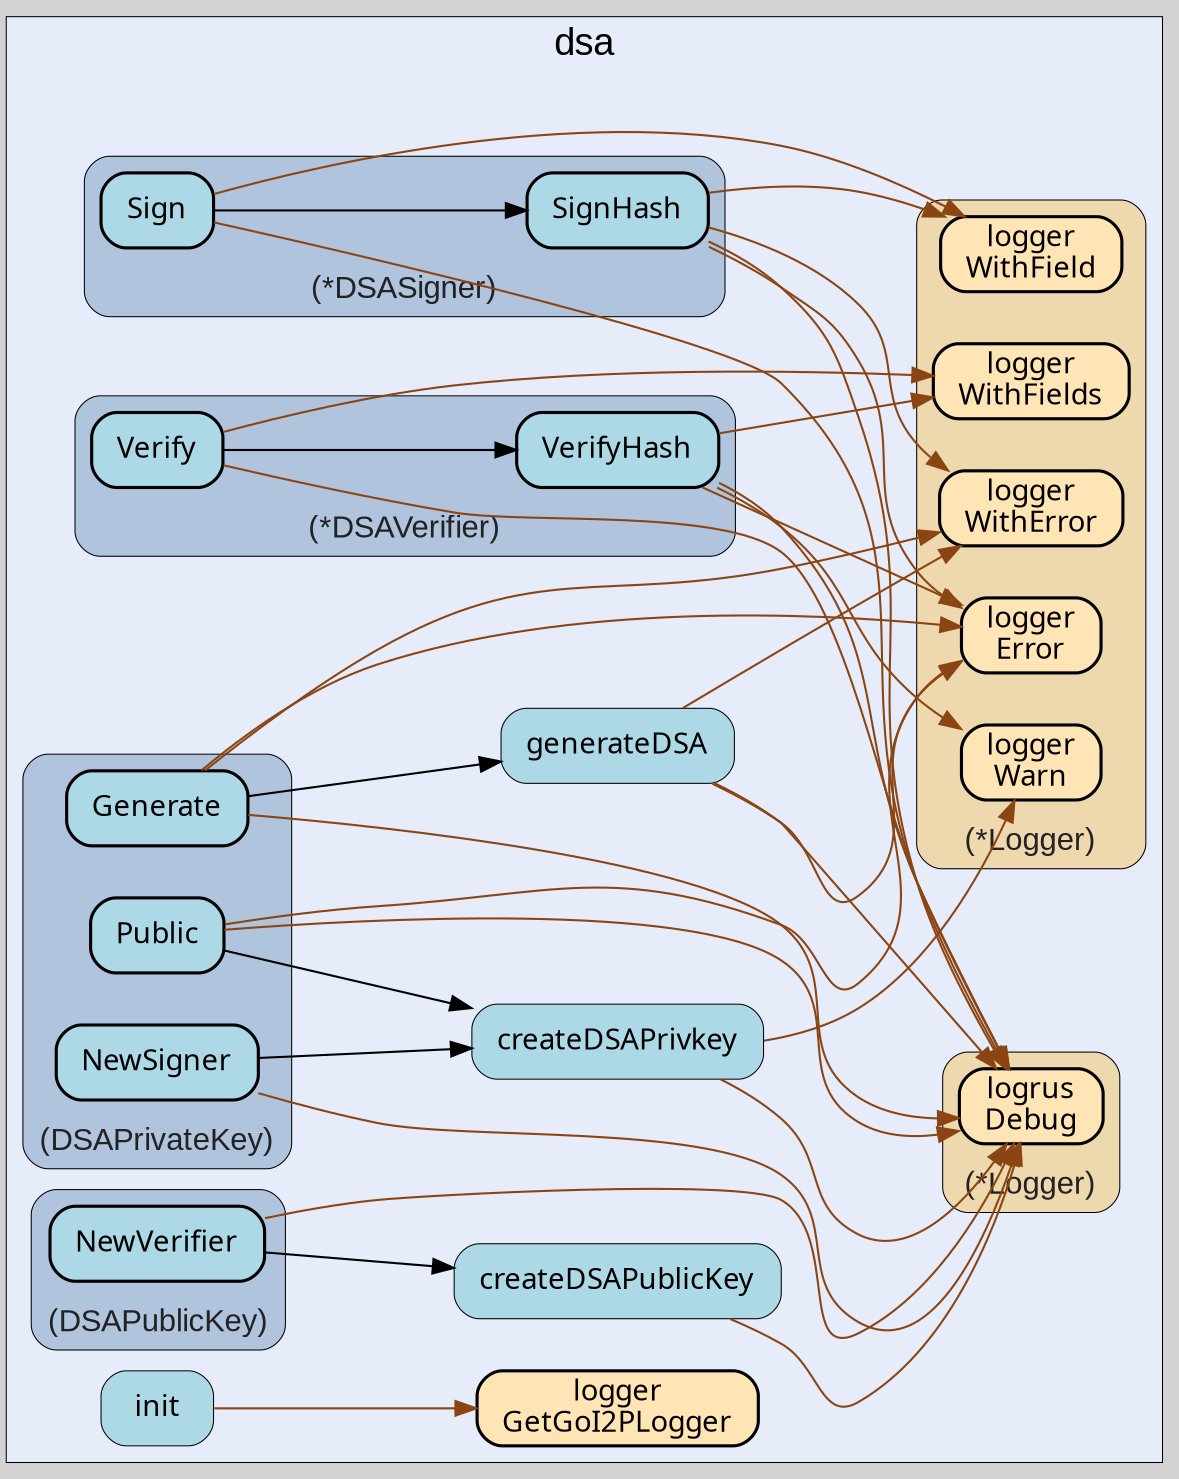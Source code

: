 digraph gocallvis {
    label="";
    labeljust="l";
    fontname="Arial";
    fontsize="14";
    rankdir="LR";
    bgcolor="lightgray";
    style="solid";
    penwidth="0.5";
    pad="0.0";
    nodesep="0.35";

    node [shape="box" style="filled,rounded" fillcolor="honeydew" fontname="Verdana" penwidth="1.0" margin="0.16,0.0"];
    edge [minlen="2"]

    subgraph "cluster_focus" {
        label="dsa";
labelloc="t";
labeljust="c";
fontsize="18";
bgcolor="#e6ecfa";
        
        "github.com/go-i2p/crypto/dsa.createDSAPublicKey" [ fillcolor="lightblue" label="createDSAPublicKey" penwidth="0.5" tooltip="github.com/go-i2p/crypto/dsa.createDSAPublicKey | defined in utils.go:29\nat utils.go:30: calling [(*github.com/sirupsen/logrus.Logger).Debug]" ]
        "github.com/go-i2p/crypto/dsa.init" [ fillcolor="lightblue" label="init" penwidth="0.5" tooltip="github.com/go-i2p/crypto/dsa.init | defined in .:0\nat constants.go:7: calling [github.com/go-i2p/logger.GetGoI2PLogger]" ]
        "github.com/go-i2p/logger.GetGoI2PLogger" [ fillcolor="moccasin" label="logger\nGetGoI2PLogger" penwidth="1.5" tooltip="github.com/go-i2p/logger.GetGoI2PLogger | defined in log.go:120" ]
        "github.com/go-i2p/crypto/dsa.createDSAPrivkey" [ fillcolor="lightblue" label="createDSAPrivkey" penwidth="0.5" tooltip="github.com/go-i2p/crypto/dsa.createDSAPrivkey | defined in utils.go:39\nat utils.go:40: calling [(*github.com/sirupsen/logrus.Logger).Debug]\nat utils.go:51: calling [(*github.com/sirupsen/logrus.Logger).Debug]\nat utils.go:53: calling [(*github.com/go-i2p/logger.Logger).Warn]" ]
        "github.com/go-i2p/crypto/dsa.generateDSA" [ fillcolor="lightblue" label="generateDSA" penwidth="0.5" tooltip="github.com/go-i2p/crypto/dsa.generateDSA | defined in utils.go:11\nat utils.go:20: calling [(*github.com/go-i2p/logger.Logger).WithError]\nat utils.go:20: calling [(*github.com/go-i2p/logger.Logger).Error]\nat utils.go:12: calling [(*github.com/sirupsen/logrus.Logger).Debug]\nat utils.go:22: calling [(*github.com/sirupsen/logrus.Logger).Debug]" ]
        
        subgraph "cluster_*github.com/go-i2p/crypto/dsa.DSASigner" {
        penwidth="0.5";
fontsize="15";
fontcolor="#222222";
fillcolor="lightsteelblue";
label="(*DSASigner)";
tooltip="type: *github.com/go-i2p/crypto/dsa.DSASigner";
labelloc="b";
style="rounded,filled";
        
        "(*github.com/go-i2p/crypto/dsa.DSASigner).SignHash" [ penwidth="1.5" tooltip="(*github.com/go-i2p/crypto/dsa.DSASigner).SignHash | defined in dsa_signer.go:21\nat dsa_signer.go:35: calling [(*github.com/go-i2p/logger.Logger).WithError]\nat dsa_signer.go:35: calling [(*github.com/go-i2p/logger.Logger).Error]\nat dsa_signer.go:22: calling [(*github.com/sirupsen/logrus.Logger).Debug]\nat dsa_signer.go:33: calling [(*github.com/sirupsen/logrus.Logger).Debug]\nat dsa_signer.go:22: calling [(*github.com/go-i2p/logger.Logger).WithField]\nat dsa_signer.go:33: calling [(*github.com/go-i2p/logger.Logger).WithField]" fillcolor="lightblue" label="SignHash" ]
        "(*github.com/go-i2p/crypto/dsa.DSASigner).Sign" [ label="Sign" penwidth="1.5" tooltip="(*github.com/go-i2p/crypto/dsa.DSASigner).Sign | defined in dsa_signer.go:14\nat dsa_signer.go:17: calling [(*github.com/go-i2p/crypto/dsa.DSASigner).SignHash]\nat dsa_signer.go:15: calling [(*github.com/sirupsen/logrus.Logger).Debug]\nat dsa_signer.go:15: calling [(*github.com/go-i2p/logger.Logger).WithField]" fillcolor="lightblue" ]
        
    }

        subgraph "cluster_*github.com/go-i2p/crypto/dsa.DSAVerifier" {
        labelloc="b";
style="rounded,filled";
tooltip="type: *github.com/go-i2p/crypto/dsa.DSAVerifier";
fontsize="15";
fillcolor="lightsteelblue";
label="(*DSAVerifier)";
penwidth="0.5";
fontcolor="#222222";
        
        "(*github.com/go-i2p/crypto/dsa.DSAVerifier).Verify" [ fillcolor="lightblue" label="Verify" penwidth="1.5" tooltip="(*github.com/go-i2p/crypto/dsa.DSAVerifier).Verify | defined in dsa_verifier.go:17\nat dsa_verifier.go:18: calling [(*github.com/go-i2p/logger.Logger).WithFields]\nat dsa_verifier.go:23: calling [(*github.com/go-i2p/crypto/dsa.DSAVerifier).VerifyHash]\nat dsa_verifier.go:21: calling [(*github.com/sirupsen/logrus.Logger).Debug]" ]
        "(*github.com/go-i2p/crypto/dsa.DSAVerifier).VerifyHash" [ fillcolor="lightblue" label="VerifyHash" penwidth="1.5" tooltip="(*github.com/go-i2p/crypto/dsa.DSAVerifier).VerifyHash | defined in dsa_verifier.go:28\nat dsa_verifier.go:29: calling [(*github.com/go-i2p/logger.Logger).WithFields]\nat dsa_verifier.go:45: calling [(*github.com/go-i2p/logger.Logger).Error]\nat dsa_verifier.go:41: calling [(*github.com/go-i2p/logger.Logger).Warn]\nat dsa_verifier.go:32: calling [(*github.com/sirupsen/logrus.Logger).Debug]\nat dsa_verifier.go:38: calling [(*github.com/sirupsen/logrus.Logger).Debug]" ]
        
    }

        subgraph "cluster_*github.com/go-i2p/logger.Logger" {
        fontsize="15";
fontcolor="#222222";
labelloc="b";
style="rounded,filled";
fillcolor="wheat2";
label="(*Logger)";
tooltip="type: *github.com/go-i2p/logger.Logger";
penwidth="0.5";
        
        "(*github.com/go-i2p/logger.Logger).WithFields" [ tooltip="(*github.com/go-i2p/logger.Logger).WithFields | defined in log.go:60" fillcolor="moccasin" label="logger\nWithFields" penwidth="1.5" ]
        "(*github.com/go-i2p/logger.Logger).Error" [ tooltip="(*github.com/go-i2p/logger.Logger).Error | defined in log.go:42" fillcolor="moccasin" label="logger\nError" penwidth="1.5" ]
        "(*github.com/go-i2p/logger.Logger).Warn" [ fillcolor="moccasin" label="logger\nWarn" penwidth="1.5" tooltip="(*github.com/go-i2p/logger.Logger).Warn | defined in log.go:30" ]
        "(*github.com/go-i2p/logger.Logger).WithError" [ fillcolor="moccasin" label="logger\nWithError" penwidth="1.5" tooltip="(*github.com/go-i2p/logger.Logger).WithError | defined in log.go:66" ]
        "(*github.com/go-i2p/logger.Logger).WithField" [ fillcolor="moccasin" label="logger\nWithField" penwidth="1.5" tooltip="(*github.com/go-i2p/logger.Logger).WithField | defined in log.go:54" ]
        
    }

        subgraph "cluster_*github.com/sirupsen/logrus.Logger" {
        fontsize="15";
fontcolor="#222222";
labelloc="b";
style="rounded,filled";
fillcolor="wheat2";
label="(*Logger)";
tooltip="type: *github.com/sirupsen/logrus.Logger";
penwidth="0.5";
        
        "(*github.com/sirupsen/logrus.Logger).Debug" [ label="logrus\nDebug" penwidth="1.5" tooltip="(*github.com/sirupsen/logrus.Logger).Debug | defined in logger.go:221" fillcolor="moccasin" ]
        
    }

        subgraph "cluster_github.com/go-i2p/crypto/dsa.DSAPrivateKey" {
        label="(DSAPrivateKey)";
tooltip="type: github.com/go-i2p/crypto/dsa.DSAPrivateKey";
penwidth="0.5";
fontcolor="#222222";
labelloc="b";
style="rounded,filled";
fillcolor="lightsteelblue";
fontsize="15";
        
        "(github.com/go-i2p/crypto/dsa.DSAPrivateKey).NewSigner" [ fillcolor="lightblue" label="NewSigner" penwidth="1.5" tooltip="(github.com/go-i2p/crypto/dsa.DSAPrivateKey).NewSigner | defined in dsa_private_key.go:12\nat dsa_private_key.go:13: calling [(*github.com/sirupsen/logrus.Logger).Debug]\nat dsa_private_key.go:15: calling [github.com/go-i2p/crypto/dsa.createDSAPrivkey]" ]
        "(github.com/go-i2p/crypto/dsa.DSAPrivateKey).Generate" [ fillcolor="lightblue" label="Generate" penwidth="1.5" tooltip="(github.com/go-i2p/crypto/dsa.DSAPrivateKey).Generate | defined in dsa_public_key.go:26\nat dsa_public_key.go:35: calling [(*github.com/go-i2p/logger.Logger).WithError]\nat dsa_public_key.go:35: calling [(*github.com/go-i2p/logger.Logger).Error]\nat dsa_public_key.go:29: calling [github.com/go-i2p/crypto/dsa.generateDSA]\nat dsa_public_key.go:27: calling [(*github.com/sirupsen/logrus.Logger).Debug]\nat dsa_public_key.go:33: calling [(*github.com/sirupsen/logrus.Logger).Debug]" ]
        "(github.com/go-i2p/crypto/dsa.DSAPrivateKey).Public" [ fillcolor="lightblue" label="Public" penwidth="1.5" tooltip="(github.com/go-i2p/crypto/dsa.DSAPrivateKey).Public | defined in dsa_private_key.go:20\nat dsa_private_key.go:27: calling [(*github.com/sirupsen/logrus.Logger).Debug]\nat dsa_private_key.go:21: calling [github.com/go-i2p/crypto/dsa.createDSAPrivkey]\nat dsa_private_key.go:23: calling [(*github.com/go-i2p/logger.Logger).Error]" ]
        
    }

        subgraph "cluster_github.com/go-i2p/crypto/dsa.DSAPublicKey" {
        style="rounded,filled";
label="(DSAPublicKey)";
tooltip="type: github.com/go-i2p/crypto/dsa.DSAPublicKey";
labelloc="b";
fillcolor="lightsteelblue";
penwidth="0.5";
fontsize="15";
fontcolor="#222222";
        
        "(github.com/go-i2p/crypto/dsa.DSAPublicKey).NewVerifier" [ penwidth="1.5" tooltip="(github.com/go-i2p/crypto/dsa.DSAPublicKey).NewVerifier | defined in dsa_public_key.go:18\nat dsa_public_key.go:19: calling [(*github.com/sirupsen/logrus.Logger).Debug]\nat dsa_public_key.go:21: calling [github.com/go-i2p/crypto/dsa.createDSAPublicKey]" fillcolor="lightblue" label="NewVerifier" ]
        
    }

    }

    "(github.com/go-i2p/crypto/dsa.DSAPrivateKey).Generate" -> "(*github.com/go-i2p/logger.Logger).WithError" [ tooltip="at dsa_public_key.go:35: calling [(*github.com/go-i2p/logger.Logger).WithError]" color="saddlebrown" ]
    "(*github.com/go-i2p/crypto/dsa.DSASigner).SignHash" -> "(*github.com/go-i2p/logger.Logger).WithError" [ tooltip="at dsa_signer.go:35: calling [(*github.com/go-i2p/logger.Logger).WithError]" color="saddlebrown" ]
    "(*github.com/go-i2p/crypto/dsa.DSASigner).SignHash" -> "(*github.com/go-i2p/logger.Logger).Error" [ color="saddlebrown" tooltip="at dsa_signer.go:35: calling [(*github.com/go-i2p/logger.Logger).Error]" ]
    "(*github.com/go-i2p/crypto/dsa.DSASigner).Sign" -> "(*github.com/go-i2p/crypto/dsa.DSASigner).SignHash" [ tooltip="at dsa_signer.go:17: calling [(*github.com/go-i2p/crypto/dsa.DSASigner).SignHash]" ]
    "(github.com/go-i2p/crypto/dsa.DSAPrivateKey).Public" -> "(*github.com/sirupsen/logrus.Logger).Debug" [ tooltip="at dsa_private_key.go:27: calling [(*github.com/sirupsen/logrus.Logger).Debug]" color="saddlebrown" ]
    "(*github.com/go-i2p/crypto/dsa.DSASigner).SignHash" -> "(*github.com/sirupsen/logrus.Logger).Debug" [ color="saddlebrown" tooltip="at dsa_signer.go:22: calling [(*github.com/sirupsen/logrus.Logger).Debug]\nat dsa_signer.go:33: calling [(*github.com/sirupsen/logrus.Logger).Debug]" ]
    "(*github.com/go-i2p/crypto/dsa.DSAVerifier).VerifyHash" -> "(*github.com/go-i2p/logger.Logger).WithFields" [ color="saddlebrown" tooltip="at dsa_verifier.go:29: calling [(*github.com/go-i2p/logger.Logger).WithFields]" ]
    "(github.com/go-i2p/crypto/dsa.DSAPrivateKey).NewSigner" -> "(*github.com/sirupsen/logrus.Logger).Debug" [ color="saddlebrown" tooltip="at dsa_private_key.go:13: calling [(*github.com/sirupsen/logrus.Logger).Debug]" ]
    "github.com/go-i2p/crypto/dsa.createDSAPrivkey" -> "(*github.com/sirupsen/logrus.Logger).Debug" [ color="saddlebrown" tooltip="at utils.go:40: calling [(*github.com/sirupsen/logrus.Logger).Debug]\nat utils.go:51: calling [(*github.com/sirupsen/logrus.Logger).Debug]" ]
    "(github.com/go-i2p/crypto/dsa.DSAPrivateKey).NewSigner" -> "github.com/go-i2p/crypto/dsa.createDSAPrivkey" [ tooltip="at dsa_private_key.go:15: calling [github.com/go-i2p/crypto/dsa.createDSAPrivkey]" ]
    "github.com/go-i2p/crypto/dsa.generateDSA" -> "(*github.com/go-i2p/logger.Logger).WithError" [ color="saddlebrown" tooltip="at utils.go:20: calling [(*github.com/go-i2p/logger.Logger).WithError]" ]
    "(github.com/go-i2p/crypto/dsa.DSAPrivateKey).Generate" -> "(*github.com/go-i2p/logger.Logger).Error" [ color="saddlebrown" tooltip="at dsa_public_key.go:35: calling [(*github.com/go-i2p/logger.Logger).Error]" ]
    "(*github.com/go-i2p/crypto/dsa.DSAVerifier).Verify" -> "(*github.com/go-i2p/logger.Logger).WithFields" [ tooltip="at dsa_verifier.go:18: calling [(*github.com/go-i2p/logger.Logger).WithFields]" color="saddlebrown" ]
    "(*github.com/go-i2p/crypto/dsa.DSAVerifier).VerifyHash" -> "(*github.com/go-i2p/logger.Logger).Error" [ color="saddlebrown" tooltip="at dsa_verifier.go:45: calling [(*github.com/go-i2p/logger.Logger).Error]" ]
    "(*github.com/go-i2p/crypto/dsa.DSAVerifier).Verify" -> "(*github.com/go-i2p/crypto/dsa.DSAVerifier).VerifyHash" [ tooltip="at dsa_verifier.go:23: calling [(*github.com/go-i2p/crypto/dsa.DSAVerifier).VerifyHash]" ]
    "github.com/go-i2p/crypto/dsa.createDSAPrivkey" -> "(*github.com/go-i2p/logger.Logger).Warn" [ color="saddlebrown" tooltip="at utils.go:53: calling [(*github.com/go-i2p/logger.Logger).Warn]" ]
    "(*github.com/go-i2p/crypto/dsa.DSASigner).Sign" -> "(*github.com/sirupsen/logrus.Logger).Debug" [ tooltip="at dsa_signer.go:15: calling [(*github.com/sirupsen/logrus.Logger).Debug]" color="saddlebrown" ]
    "(*github.com/go-i2p/crypto/dsa.DSAVerifier).VerifyHash" -> "(*github.com/go-i2p/logger.Logger).Warn" [ color="saddlebrown" tooltip="at dsa_verifier.go:41: calling [(*github.com/go-i2p/logger.Logger).Warn]" ]
    "(github.com/go-i2p/crypto/dsa.DSAPrivateKey).Generate" -> "github.com/go-i2p/crypto/dsa.generateDSA" [ tooltip="at dsa_public_key.go:29: calling [github.com/go-i2p/crypto/dsa.generateDSA]" ]
    "(*github.com/go-i2p/crypto/dsa.DSASigner).SignHash" -> "(*github.com/go-i2p/logger.Logger).WithField" [ color="saddlebrown" tooltip="at dsa_signer.go:22: calling [(*github.com/go-i2p/logger.Logger).WithField]\nat dsa_signer.go:33: calling [(*github.com/go-i2p/logger.Logger).WithField]" ]
    "(*github.com/go-i2p/crypto/dsa.DSASigner).Sign" -> "(*github.com/go-i2p/logger.Logger).WithField" [ tooltip="at dsa_signer.go:15: calling [(*github.com/go-i2p/logger.Logger).WithField]" color="saddlebrown" ]
    "(*github.com/go-i2p/crypto/dsa.DSAVerifier).VerifyHash" -> "(*github.com/sirupsen/logrus.Logger).Debug" [ tooltip="at dsa_verifier.go:32: calling [(*github.com/sirupsen/logrus.Logger).Debug]\nat dsa_verifier.go:38: calling [(*github.com/sirupsen/logrus.Logger).Debug]" color="saddlebrown" ]
    "github.com/go-i2p/crypto/dsa.generateDSA" -> "(*github.com/go-i2p/logger.Logger).Error" [ color="saddlebrown" tooltip="at utils.go:20: calling [(*github.com/go-i2p/logger.Logger).Error]" ]
    "(github.com/go-i2p/crypto/dsa.DSAPrivateKey).Public" -> "github.com/go-i2p/crypto/dsa.createDSAPrivkey" [ tooltip="at dsa_private_key.go:21: calling [github.com/go-i2p/crypto/dsa.createDSAPrivkey]" ]
    "(*github.com/go-i2p/crypto/dsa.DSAVerifier).Verify" -> "(*github.com/sirupsen/logrus.Logger).Debug" [ color="saddlebrown" tooltip="at dsa_verifier.go:21: calling [(*github.com/sirupsen/logrus.Logger).Debug]" ]
    "github.com/go-i2p/crypto/dsa.createDSAPublicKey" -> "(*github.com/sirupsen/logrus.Logger).Debug" [ color="saddlebrown" tooltip="at utils.go:30: calling [(*github.com/sirupsen/logrus.Logger).Debug]" ]
    "(github.com/go-i2p/crypto/dsa.DSAPublicKey).NewVerifier" -> "(*github.com/sirupsen/logrus.Logger).Debug" [ color="saddlebrown" tooltip="at dsa_public_key.go:19: calling [(*github.com/sirupsen/logrus.Logger).Debug]" ]
    "(github.com/go-i2p/crypto/dsa.DSAPrivateKey).Generate" -> "(*github.com/sirupsen/logrus.Logger).Debug" [ color="saddlebrown" tooltip="at dsa_public_key.go:27: calling [(*github.com/sirupsen/logrus.Logger).Debug]\nat dsa_public_key.go:33: calling [(*github.com/sirupsen/logrus.Logger).Debug]" ]
    "github.com/go-i2p/crypto/dsa.generateDSA" -> "(*github.com/sirupsen/logrus.Logger).Debug" [ color="saddlebrown" tooltip="at utils.go:12: calling [(*github.com/sirupsen/logrus.Logger).Debug]\nat utils.go:22: calling [(*github.com/sirupsen/logrus.Logger).Debug]" ]
    "(github.com/go-i2p/crypto/dsa.DSAPrivateKey).Public" -> "(*github.com/go-i2p/logger.Logger).Error" [ color="saddlebrown" tooltip="at dsa_private_key.go:23: calling [(*github.com/go-i2p/logger.Logger).Error]" ]
    "github.com/go-i2p/crypto/dsa.init" -> "github.com/go-i2p/logger.GetGoI2PLogger" [ color="saddlebrown" tooltip="at constants.go:7: calling [github.com/go-i2p/logger.GetGoI2PLogger]" ]
    "(github.com/go-i2p/crypto/dsa.DSAPublicKey).NewVerifier" -> "github.com/go-i2p/crypto/dsa.createDSAPublicKey" [ tooltip="at dsa_public_key.go:21: calling [github.com/go-i2p/crypto/dsa.createDSAPublicKey]" ]
}
